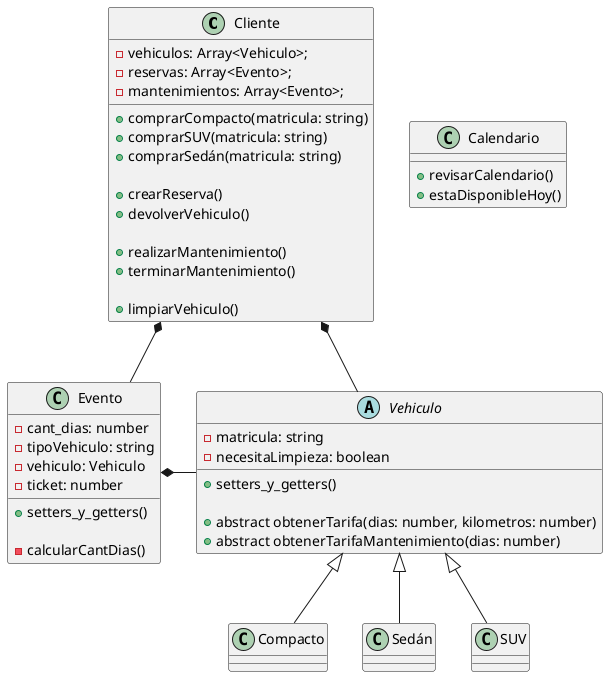 @startuml Diagrama de clases

class Cliente {
    - vehiculos: Array<Vehiculo>;
    - reservas: Array<Evento>;
    - mantenimientos: Array<Evento>;

    + comprarCompacto(matricula: string)
    + comprarSUV(matricula: string)
    + comprarSedán(matricula: string)

    + crearReserva()
    + devolverVehiculo()

    + realizarMantenimiento()
    + terminarMantenimiento()

    + limpiarVehiculo()
}

abstract class Vehiculo {
    - matricula: string
    - necesitaLimpieza: boolean
    
    + setters_y_getters()

    + abstract obtenerTarifa(dias: number, kilometros: number)
    + abstract obtenerTarifaMantenimiento(dias: number)
}
class Compacto {

}
class Sedán {

}
class SUV {

}

class Evento {
    - cant_dias: number
    - tipoVehiculo: string
    - vehiculo: Vehiculo
    - ticket: number

    + setters_y_getters()

    - calcularCantDias()
}

class Calendario {
    + revisarCalendario()
    + estaDisponibleHoy()
}


' Relaciones

Cliente *-- Vehiculo
Cliente *-- Evento

Evento *-r- Vehiculo

Vehiculo <|-- Compacto
Vehiculo <|-- Sedán
Vehiculo <|-- SUV

@enduml